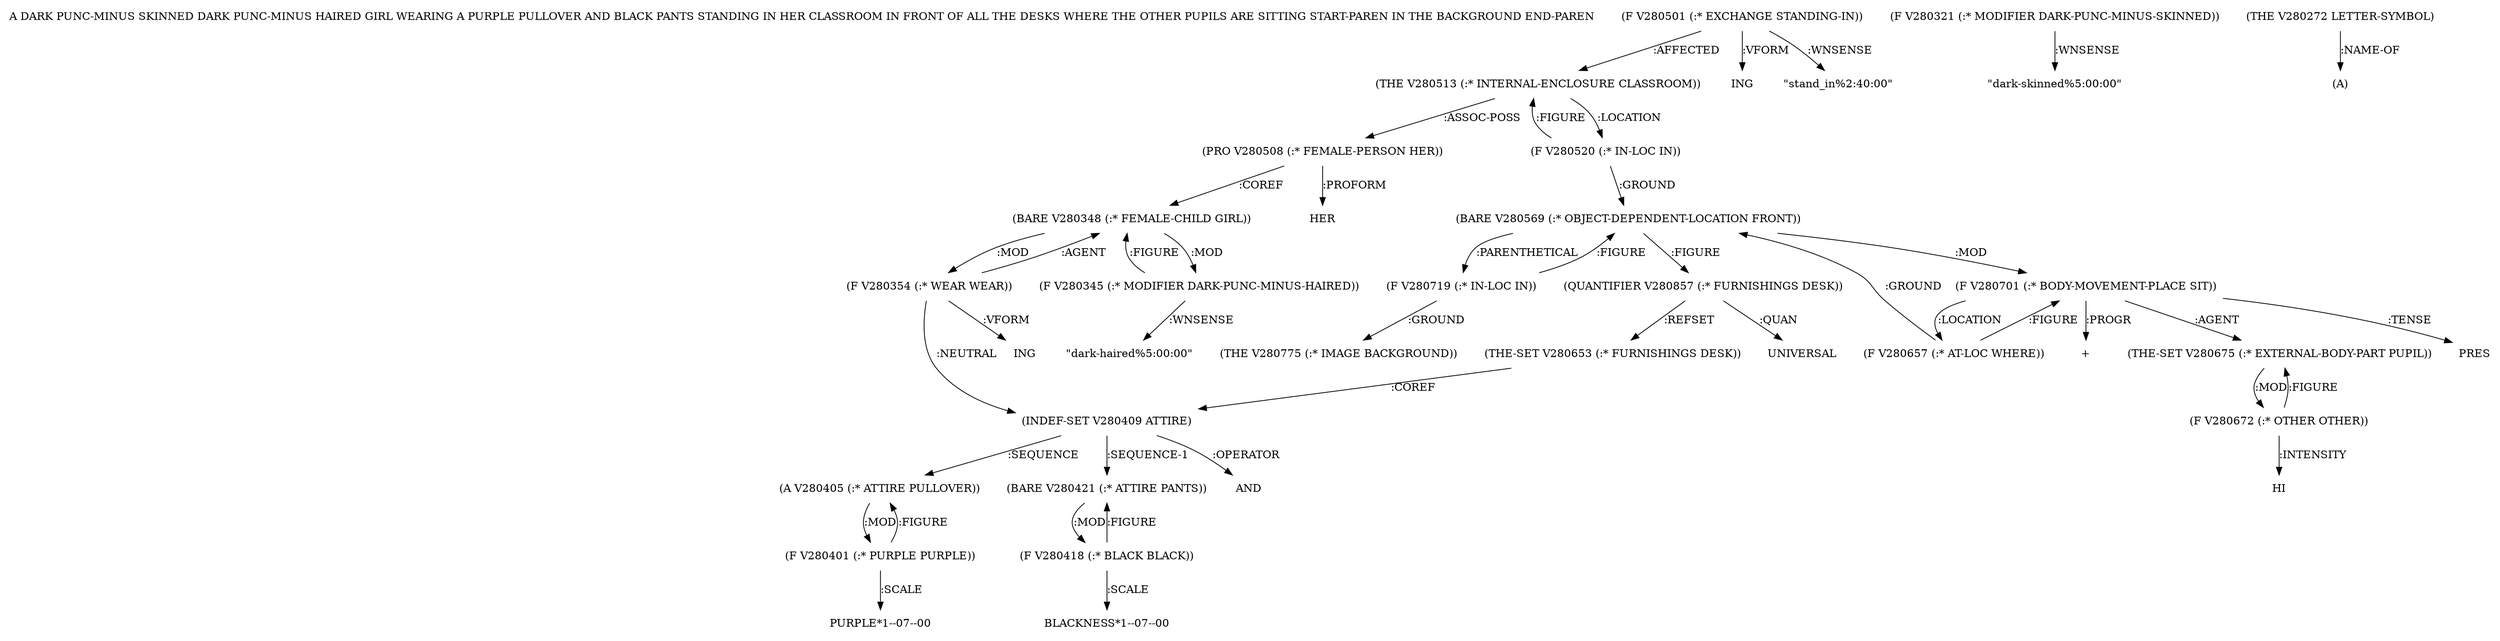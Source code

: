 digraph Terms {
  node [shape=none]
  "A DARK PUNC-MINUS SKINNED DARK PUNC-MINUS HAIRED GIRL WEARING A PURPLE PULLOVER AND BLACK PANTS STANDING IN HER CLASSROOM IN FRONT OF ALL THE DESKS WHERE THE OTHER PUPILS ARE SITTING START-PAREN IN THE BACKGROUND END-PAREN"
  "V280501" [label="(F V280501 (:* EXCHANGE STANDING-IN))"]
  "V280501" -> "V280513" [label=":AFFECTED"]
  "V280501" -> "NT289185" [label=":VFORM"]
  "NT289185" [label="ING"]
  "V280501" -> "NT289186" [label=":WNSENSE"]
  "NT289186" [label="\"stand_in%2:40:00\""]
  "V280513" [label="(THE V280513 (:* INTERNAL-ENCLOSURE CLASSROOM))"]
  "V280513" -> "V280508" [label=":ASSOC-POSS"]
  "V280513" -> "V280520" [label=":LOCATION"]
  "V280508" [label="(PRO V280508 (:* FEMALE-PERSON HER))"]
  "V280508" -> "NT289187" [label=":PROFORM"]
  "NT289187" [label="HER"]
  "V280508" -> "V280348" [label=":COREF"]
  "V280520" [label="(F V280520 (:* IN-LOC IN))"]
  "V280520" -> "V280569" [label=":GROUND"]
  "V280520" -> "V280513" [label=":FIGURE"]
  "V280569" [label="(BARE V280569 (:* OBJECT-DEPENDENT-LOCATION FRONT))"]
  "V280569" -> "V280719" [label=":PARENTHETICAL"]
  "V280569" -> "V280857" [label=":FIGURE"]
  "V280569" -> "V280701" [label=":MOD"]
  "V280857" [label="(QUANTIFIER V280857 (:* FURNISHINGS DESK))"]
  "V280857" -> "V280653" [label=":REFSET"]
  "V280857" -> "NT289188" [label=":QUAN"]
  "NT289188" [label="UNIVERSAL"]
  "V280653" [label="(THE-SET V280653 (:* FURNISHINGS DESK))"]
  "V280653" -> "V280409" [label=":COREF"]
  "V280701" [label="(F V280701 (:* BODY-MOVEMENT-PLACE SIT))"]
  "V280701" -> "V280675" [label=":AGENT"]
  "V280701" -> "V280657" [label=":LOCATION"]
  "V280701" -> "NT289189" [label=":TENSE"]
  "NT289189" [label="PRES"]
  "V280701" -> "NT289190" [label=":PROGR"]
  "NT289190" [label="+"]
  "V280657" [label="(F V280657 (:* AT-LOC WHERE))"]
  "V280657" -> "V280569" [label=":GROUND"]
  "V280657" -> "V280701" [label=":FIGURE"]
  "V280675" [label="(THE-SET V280675 (:* EXTERNAL-BODY-PART PUPIL))"]
  "V280675" -> "V280672" [label=":MOD"]
  "V280672" [label="(F V280672 (:* OTHER OTHER))"]
  "V280672" -> "NT289191" [label=":INTENSITY"]
  "NT289191" [label="HI"]
  "V280672" -> "V280675" [label=":FIGURE"]
  "V280719" [label="(F V280719 (:* IN-LOC IN))"]
  "V280719" -> "V280775" [label=":GROUND"]
  "V280719" -> "V280569" [label=":FIGURE"]
  "V280775" [label="(THE V280775 (:* IMAGE BACKGROUND))"]
  "V280348" [label="(BARE V280348 (:* FEMALE-CHILD GIRL))"]
  "V280348" -> "V280354" [label=":MOD"]
  "V280348" -> "V280345" [label=":MOD"]
  "V280345" [label="(F V280345 (:* MODIFIER DARK-PUNC-MINUS-HAIRED))"]
  "V280345" -> "V280348" [label=":FIGURE"]
  "V280345" -> "NT289192" [label=":WNSENSE"]
  "NT289192" [label="\"dark-haired%5:00:00\""]
  "V280354" [label="(F V280354 (:* WEAR WEAR))"]
  "V280354" -> "V280348" [label=":AGENT"]
  "V280354" -> "V280409" [label=":NEUTRAL"]
  "V280354" -> "NT289193" [label=":VFORM"]
  "NT289193" [label="ING"]
  "V280409" [label="(INDEF-SET V280409 ATTIRE)"]
  "V280409" -> "NT289194" [label=":OPERATOR"]
  "NT289194" [label="AND"]
  "V280409" -> "V280405" [label=":SEQUENCE"]
  "V280409" -> "V280421" [label=":SEQUENCE-1"]
  "V280405" [label="(A V280405 (:* ATTIRE PULLOVER))"]
  "V280405" -> "V280401" [label=":MOD"]
  "V280401" [label="(F V280401 (:* PURPLE PURPLE))"]
  "V280401" -> "V280405" [label=":FIGURE"]
  "V280401" -> "NT289195" [label=":SCALE"]
  "NT289195" [label="PURPLE*1--07--00"]
  "V280421" [label="(BARE V280421 (:* ATTIRE PANTS))"]
  "V280421" -> "V280418" [label=":MOD"]
  "V280418" [label="(F V280418 (:* BLACK BLACK))"]
  "V280418" -> "V280421" [label=":FIGURE"]
  "V280418" -> "NT289196" [label=":SCALE"]
  "NT289196" [label="BLACKNESS*1--07--00"]
  "V280321" [label="(F V280321 (:* MODIFIER DARK-PUNC-MINUS-SKINNED))"]
  "V280321" -> "NT289197" [label=":WNSENSE"]
  "NT289197" [label="\"dark-skinned%5:00:00\""]
  "V280272" [label="(THE V280272 LETTER-SYMBOL)"]
  "V280272" -> "NT289198" [label=":NAME-OF"]
  "NT289198" [label="(A)"]
}
